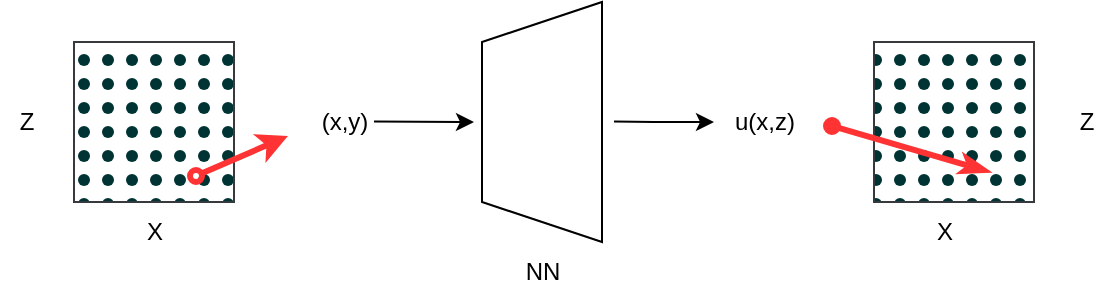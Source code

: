 <mxfile version="20.6.0" type="github">
  <diagram id="mtF8r5vX6y_wecotg6oS" name="第 1 页">
    <mxGraphModel dx="346" dy="182" grid="0" gridSize="10" guides="1" tooltips="1" connect="1" arrows="1" fold="1" page="1" pageScale="1" pageWidth="827" pageHeight="1169" math="0" shadow="0">
      <root>
        <mxCell id="0" />
        <mxCell id="1" parent="0" />
        <mxCell id="HnmcaV7XHfnCeX0lOZAR-5" value="Z" style="text;html=1;align=center;verticalAlign=middle;resizable=0;points=[];autosize=1;strokeColor=none;fillColor=none;" parent="1" vertex="1">
          <mxGeometry x="83" y="187" width="25" height="26" as="geometry" />
        </mxCell>
        <mxCell id="HnmcaV7XHfnCeX0lOZAR-6" value="X" style="text;html=1;align=center;verticalAlign=middle;resizable=0;points=[];autosize=1;strokeColor=none;fillColor=none;" parent="1" vertex="1">
          <mxGeometry x="145" y="240" width="30" height="30" as="geometry" />
        </mxCell>
        <mxCell id="HnmcaV7XHfnCeX0lOZAR-7" value="" style="rounded=0;whiteSpace=wrap;html=1;fillStyle=dots;fillColor=#003333;strokeColor=#36393d;" parent="1" vertex="1">
          <mxGeometry x="120" y="160" width="80" height="80" as="geometry" />
        </mxCell>
        <mxCell id="HnmcaV7XHfnCeX0lOZAR-9" value="(x,y)" style="text;html=1;align=center;verticalAlign=middle;resizable=0;points=[];autosize=1;strokeColor=none;fillColor=none;" parent="1" vertex="1">
          <mxGeometry x="230" y="185" width="50" height="30" as="geometry" />
        </mxCell>
        <mxCell id="HnmcaV7XHfnCeX0lOZAR-10" value="" style="endArrow=classic;html=1;rounded=0;" parent="1" edge="1">
          <mxGeometry width="50" height="50" relative="1" as="geometry">
            <mxPoint x="270" y="199.76" as="sourcePoint" />
            <mxPoint x="320" y="200.05" as="targetPoint" />
          </mxGeometry>
        </mxCell>
        <mxCell id="HnmcaV7XHfnCeX0lOZAR-11" value="" style="shape=trapezoid;perimeter=trapezoidPerimeter;whiteSpace=wrap;html=1;fixedSize=1;rotation=-90;" parent="1" vertex="1">
          <mxGeometry x="294" y="170" width="120" height="60" as="geometry" />
        </mxCell>
        <mxCell id="HnmcaV7XHfnCeX0lOZAR-12" value="NN" style="text;html=1;align=center;verticalAlign=middle;resizable=0;points=[];autosize=1;strokeColor=none;fillColor=none;" parent="1" vertex="1">
          <mxGeometry x="334" y="260" width="40" height="30" as="geometry" />
        </mxCell>
        <mxCell id="HnmcaV7XHfnCeX0lOZAR-13" value="" style="endArrow=classic;html=1;rounded=0;" parent="1" edge="1">
          <mxGeometry width="50" height="50" relative="1" as="geometry">
            <mxPoint x="390" y="199.76" as="sourcePoint" />
            <mxPoint x="440" y="200" as="targetPoint" />
            <Array as="points">
              <mxPoint x="410" y="200" />
            </Array>
          </mxGeometry>
        </mxCell>
        <mxCell id="HnmcaV7XHfnCeX0lOZAR-19" value="Z" style="text;html=1;align=center;verticalAlign=middle;resizable=0;points=[];autosize=1;strokeColor=none;fillColor=none;" parent="1" vertex="1">
          <mxGeometry x="613" y="187" width="25" height="26" as="geometry" />
        </mxCell>
        <mxCell id="HnmcaV7XHfnCeX0lOZAR-20" value="X" style="text;html=1;align=center;verticalAlign=middle;resizable=0;points=[];autosize=1;strokeColor=none;fillColor=none;" parent="1" vertex="1">
          <mxGeometry x="540" y="240" width="30" height="30" as="geometry" />
        </mxCell>
        <mxCell id="HnmcaV7XHfnCeX0lOZAR-23" value="u(x,z)" style="text;html=1;align=center;verticalAlign=middle;resizable=0;points=[];autosize=1;strokeColor=none;fillColor=none;" parent="1" vertex="1">
          <mxGeometry x="441" y="187" width="48" height="26" as="geometry" />
        </mxCell>
        <mxCell id="HnmcaV7XHfnCeX0lOZAR-25" value="" style="endArrow=classic;html=1;rounded=0;fillColor=#cce5ff;strokeColor=#FF3333;strokeWidth=3;startArrow=oval;startFill=0;" parent="1" edge="1">
          <mxGeometry width="50" height="50" relative="1" as="geometry">
            <mxPoint x="181" y="227" as="sourcePoint" />
            <mxPoint x="227" y="207" as="targetPoint" />
          </mxGeometry>
        </mxCell>
        <mxCell id="HnmcaV7XHfnCeX0lOZAR-27" value="" style="rounded=0;whiteSpace=wrap;html=1;fillStyle=dots;fillColor=#003333;strokeColor=#36393d;" parent="1" vertex="1">
          <mxGeometry x="520" y="160" width="80" height="80" as="geometry" />
        </mxCell>
        <mxCell id="HnmcaV7XHfnCeX0lOZAR-24" value="" style="endArrow=classicThin;html=1;rounded=0;endFill=1;startArrow=oval;startFill=1;strokeWidth=3;fillColor=#ffff88;strokeColor=#FF3333;" parent="1" edge="1">
          <mxGeometry width="50" height="50" relative="1" as="geometry">
            <mxPoint x="499" y="202" as="sourcePoint" />
            <mxPoint x="578" y="225" as="targetPoint" />
          </mxGeometry>
        </mxCell>
      </root>
    </mxGraphModel>
  </diagram>
</mxfile>
